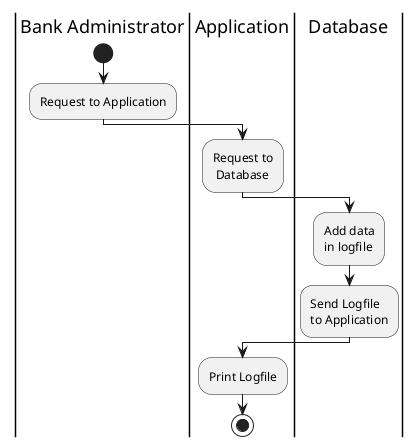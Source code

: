 @startuml
    |Bank Administrator|
        start
            :Request to Application;
    |Application|
            :Request to\n Database;
    |Database|
            :Add data\nin logfile;
            :Send Logfile\nto Application;
    |Application|
            :Print Logfile;
        stop
@enduml 